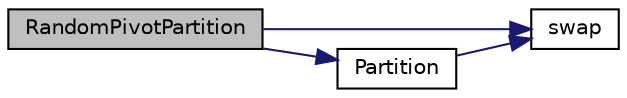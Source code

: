 digraph "RandomPivotPartition"
{
  edge [fontname="Helvetica",fontsize="10",labelfontname="Helvetica",labelfontsize="10"];
  node [fontname="Helvetica",fontsize="10",shape=record];
  rankdir="LR";
  Node1 [label="RandomPivotPartition",height=0.2,width=0.4,color="black", fillcolor="grey75", style="filled", fontcolor="black"];
  Node1 -> Node2 [color="midnightblue",fontsize="10",style="solid",fontname="Helvetica"];
  Node2 [label="swap",height=0.2,width=0.4,color="black", fillcolor="white", style="filled",URL="$QuickSort_8cpp.html#a4b9708d87be7a409eff20e5e7e8b43c8"];
  Node1 -> Node3 [color="midnightblue",fontsize="10",style="solid",fontname="Helvetica"];
  Node3 [label="Partition",height=0.2,width=0.4,color="black", fillcolor="white", style="filled",URL="$QuickSort_8cpp.html#a672622cf23f5fe88cfa9bfe89d770b76"];
  Node3 -> Node2 [color="midnightblue",fontsize="10",style="solid",fontname="Helvetica"];
}
